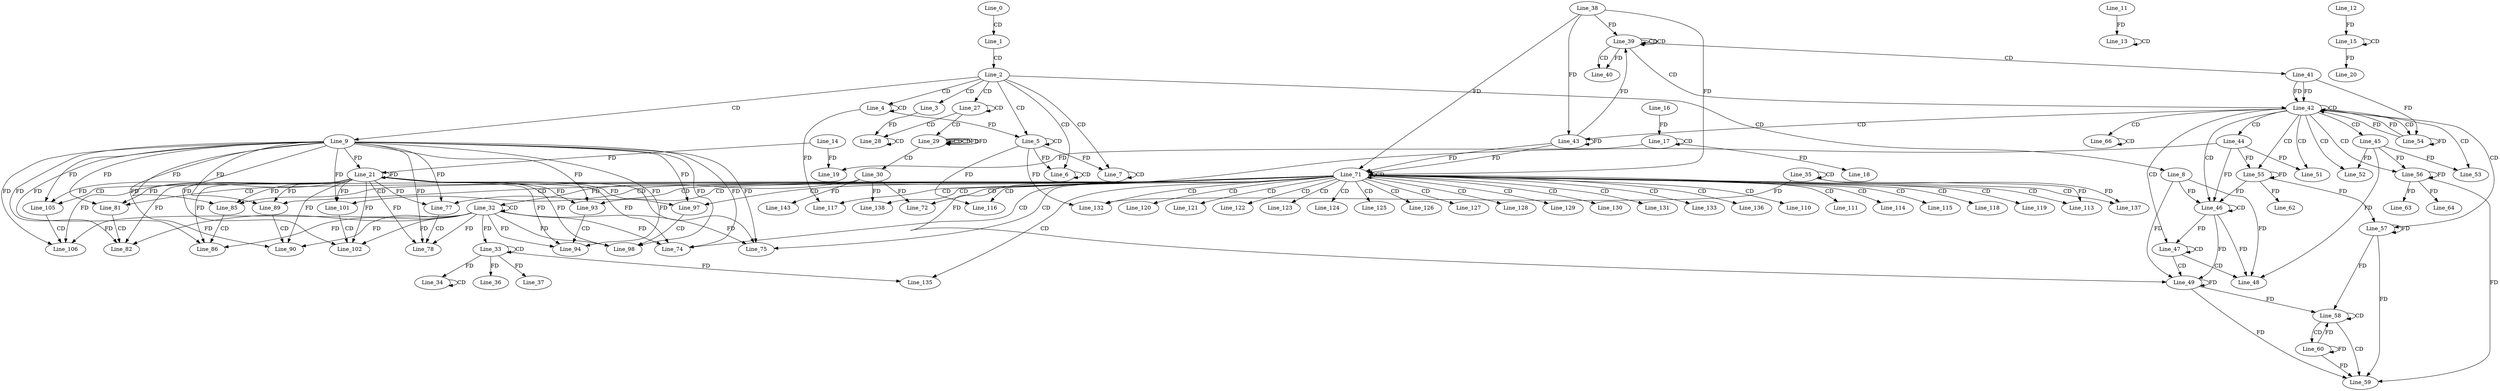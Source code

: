 digraph G {
  Line_0;
  Line_1;
  Line_2;
  Line_3;
  Line_4;
  Line_4;
  Line_5;
  Line_5;
  Line_5;
  Line_6;
  Line_6;
  Line_7;
  Line_7;
  Line_8;
  Line_9;
  Line_13;
  Line_13;
  Line_11;
  Line_15;
  Line_15;
  Line_12;
  Line_17;
  Line_17;
  Line_16;
  Line_18;
  Line_19;
  Line_14;
  Line_20;
  Line_21;
  Line_21;
  Line_27;
  Line_28;
  Line_28;
  Line_29;
  Line_29;
  Line_29;
  Line_29;
  Line_30;
  Line_32;
  Line_32;
  Line_33;
  Line_33;
  Line_34;
  Line_34;
  Line_34;
  Line_35;
  Line_35;
  Line_36;
  Line_37;
  Line_38;
  Line_39;
  Line_39;
  Line_39;
  Line_39;
  Line_40;
  Line_40;
  Line_41;
  Line_42;
  Line_42;
  Line_43;
  Line_44;
  Line_45;
  Line_46;
  Line_46;
  Line_47;
  Line_48;
  Line_49;
  Line_49;
  Line_51;
  Line_52;
  Line_53;
  Line_54;
  Line_55;
  Line_56;
  Line_57;
  Line_57;
  Line_58;
  Line_59;
  Line_60;
  Line_60;
  Line_62;
  Line_63;
  Line_64;
  Line_66;
  Line_66;
  Line_71;
  Line_71;
  Line_72;
  Line_72;
  Line_74;
  Line_74;
  Line_74;
  Line_75;
  Line_75;
  Line_75;
  Line_77;
  Line_77;
  Line_78;
  Line_78;
  Line_78;
  Line_81;
  Line_81;
  Line_82;
  Line_82;
  Line_82;
  Line_85;
  Line_85;
  Line_86;
  Line_86;
  Line_86;
  Line_89;
  Line_89;
  Line_90;
  Line_90;
  Line_90;
  Line_93;
  Line_93;
  Line_94;
  Line_94;
  Line_94;
  Line_97;
  Line_97;
  Line_98;
  Line_98;
  Line_98;
  Line_101;
  Line_101;
  Line_102;
  Line_102;
  Line_102;
  Line_105;
  Line_105;
  Line_106;
  Line_106;
  Line_106;
  Line_110;
  Line_111;
  Line_113;
  Line_114;
  Line_115;
  Line_116;
  Line_117;
  Line_118;
  Line_119;
  Line_120;
  Line_121;
  Line_122;
  Line_123;
  Line_124;
  Line_125;
  Line_126;
  Line_127;
  Line_128;
  Line_129;
  Line_130;
  Line_131;
  Line_132;
  Line_133;
  Line_135;
  Line_135;
  Line_136;
  Line_137;
  Line_138;
  Line_143;
  Line_143;
  Line_39;
  Line_0 -> Line_1 [ label="CD" ];
  Line_1 -> Line_2 [ label="CD" ];
  Line_2 -> Line_3 [ label="CD" ];
  Line_2 -> Line_4 [ label="CD" ];
  Line_4 -> Line_4 [ label="CD" ];
  Line_2 -> Line_5 [ label="CD" ];
  Line_5 -> Line_5 [ label="CD" ];
  Line_4 -> Line_5 [ label="FD" ];
  Line_2 -> Line_6 [ label="CD" ];
  Line_6 -> Line_6 [ label="CD" ];
  Line_5 -> Line_6 [ label="FD" ];
  Line_2 -> Line_7 [ label="CD" ];
  Line_7 -> Line_7 [ label="CD" ];
  Line_5 -> Line_7 [ label="FD" ];
  Line_2 -> Line_8 [ label="CD" ];
  Line_2 -> Line_9 [ label="CD" ];
  Line_13 -> Line_13 [ label="CD" ];
  Line_11 -> Line_13 [ label="FD" ];
  Line_15 -> Line_15 [ label="CD" ];
  Line_12 -> Line_15 [ label="FD" ];
  Line_17 -> Line_17 [ label="CD" ];
  Line_16 -> Line_17 [ label="FD" ];
  Line_17 -> Line_18 [ label="FD" ];
  Line_17 -> Line_19 [ label="FD" ];
  Line_14 -> Line_19 [ label="FD" ];
  Line_15 -> Line_20 [ label="FD" ];
  Line_9 -> Line_21 [ label="FD" ];
  Line_21 -> Line_21 [ label="FD" ];
  Line_14 -> Line_21 [ label="FD" ];
  Line_2 -> Line_27 [ label="CD" ];
  Line_27 -> Line_27 [ label="CD" ];
  Line_27 -> Line_28 [ label="CD" ];
  Line_28 -> Line_28 [ label="CD" ];
  Line_3 -> Line_28 [ label="FD" ];
  Line_27 -> Line_29 [ label="CD" ];
  Line_29 -> Line_29 [ label="CD" ];
  Line_29 -> Line_29 [ label="CD" ];
  Line_29 -> Line_29 [ label="FD" ];
  Line_29 -> Line_30 [ label="CD" ];
  Line_32 -> Line_32 [ label="CD" ];
  Line_30 -> Line_32 [ label="FD" ];
  Line_33 -> Line_33 [ label="CD" ];
  Line_32 -> Line_33 [ label="FD" ];
  Line_34 -> Line_34 [ label="CD" ];
  Line_33 -> Line_34 [ label="FD" ];
  Line_35 -> Line_35 [ label="CD" ];
  Line_33 -> Line_36 [ label="FD" ];
  Line_33 -> Line_37 [ label="FD" ];
  Line_38 -> Line_39 [ label="FD" ];
  Line_39 -> Line_39 [ label="CD" ];
  Line_39 -> Line_39 [ label="CD" ];
  Line_39 -> Line_40 [ label="CD" ];
  Line_39 -> Line_40 [ label="FD" ];
  Line_39 -> Line_41 [ label="CD" ];
  Line_39 -> Line_42 [ label="CD" ];
  Line_41 -> Line_42 [ label="FD" ];
  Line_42 -> Line_42 [ label="CD" ];
  Line_41 -> Line_42 [ label="FD" ];
  Line_42 -> Line_43 [ label="CD" ];
  Line_43 -> Line_43 [ label="FD" ];
  Line_38 -> Line_43 [ label="FD" ];
  Line_42 -> Line_44 [ label="CD" ];
  Line_42 -> Line_45 [ label="CD" ];
  Line_42 -> Line_46 [ label="CD" ];
  Line_46 -> Line_46 [ label="CD" ];
  Line_44 -> Line_46 [ label="FD" ];
  Line_8 -> Line_46 [ label="FD" ];
  Line_42 -> Line_47 [ label="CD" ];
  Line_47 -> Line_47 [ label="CD" ];
  Line_46 -> Line_47 [ label="FD" ];
  Line_47 -> Line_48 [ label="CD" ];
  Line_45 -> Line_48 [ label="FD" ];
  Line_8 -> Line_48 [ label="FD" ];
  Line_46 -> Line_48 [ label="FD" ];
  Line_47 -> Line_49 [ label="CD" ];
  Line_49 -> Line_49 [ label="FD" ];
  Line_46 -> Line_49 [ label="FD" ];
  Line_44 -> Line_49 [ label="FD" ];
  Line_8 -> Line_49 [ label="FD" ];
  Line_42 -> Line_51 [ label="CD" ];
  Line_44 -> Line_51 [ label="FD" ];
  Line_42 -> Line_52 [ label="CD" ];
  Line_45 -> Line_52 [ label="FD" ];
  Line_42 -> Line_53 [ label="CD" ];
  Line_45 -> Line_53 [ label="FD" ];
  Line_42 -> Line_54 [ label="CD" ];
  Line_41 -> Line_54 [ label="FD" ];
  Line_54 -> Line_54 [ label="FD" ];
  Line_42 -> Line_55 [ label="CD" ];
  Line_44 -> Line_55 [ label="FD" ];
  Line_55 -> Line_55 [ label="FD" ];
  Line_42 -> Line_56 [ label="CD" ];
  Line_45 -> Line_56 [ label="FD" ];
  Line_56 -> Line_56 [ label="FD" ];
  Line_42 -> Line_57 [ label="CD" ];
  Line_57 -> Line_57 [ label="FD" ];
  Line_55 -> Line_57 [ label="FD" ];
  Line_58 -> Line_58 [ label="CD" ];
  Line_49 -> Line_58 [ label="FD" ];
  Line_57 -> Line_58 [ label="FD" ];
  Line_58 -> Line_59 [ label="CD" ];
  Line_56 -> Line_59 [ label="FD" ];
  Line_49 -> Line_59 [ label="FD" ];
  Line_57 -> Line_59 [ label="FD" ];
  Line_58 -> Line_60 [ label="CD" ];
  Line_60 -> Line_60 [ label="FD" ];
  Line_55 -> Line_62 [ label="FD" ];
  Line_56 -> Line_63 [ label="FD" ];
  Line_56 -> Line_64 [ label="FD" ];
  Line_42 -> Line_66 [ label="CD" ];
  Line_66 -> Line_66 [ label="CD" ];
  Line_43 -> Line_71 [ label="FD" ];
  Line_38 -> Line_71 [ label="FD" ];
  Line_71 -> Line_71 [ label="CD" ];
  Line_43 -> Line_71 [ label="FD" ];
  Line_38 -> Line_71 [ label="FD" ];
  Line_71 -> Line_72 [ label="CD" ];
  Line_30 -> Line_72 [ label="FD" ];
  Line_71 -> Line_74 [ label="CD" ];
  Line_9 -> Line_74 [ label="FD" ];
  Line_21 -> Line_74 [ label="FD" ];
  Line_32 -> Line_74 [ label="FD" ];
  Line_71 -> Line_75 [ label="CD" ];
  Line_9 -> Line_75 [ label="FD" ];
  Line_21 -> Line_75 [ label="FD" ];
  Line_32 -> Line_75 [ label="FD" ];
  Line_71 -> Line_77 [ label="CD" ];
  Line_9 -> Line_77 [ label="FD" ];
  Line_21 -> Line_77 [ label="FD" ];
  Line_77 -> Line_78 [ label="CD" ];
  Line_9 -> Line_78 [ label="FD" ];
  Line_21 -> Line_78 [ label="FD" ];
  Line_32 -> Line_78 [ label="FD" ];
  Line_71 -> Line_81 [ label="CD" ];
  Line_9 -> Line_81 [ label="FD" ];
  Line_21 -> Line_81 [ label="FD" ];
  Line_81 -> Line_82 [ label="CD" ];
  Line_9 -> Line_82 [ label="FD" ];
  Line_21 -> Line_82 [ label="FD" ];
  Line_32 -> Line_82 [ label="FD" ];
  Line_71 -> Line_85 [ label="CD" ];
  Line_9 -> Line_85 [ label="FD" ];
  Line_21 -> Line_85 [ label="FD" ];
  Line_85 -> Line_86 [ label="CD" ];
  Line_9 -> Line_86 [ label="FD" ];
  Line_21 -> Line_86 [ label="FD" ];
  Line_32 -> Line_86 [ label="FD" ];
  Line_71 -> Line_89 [ label="CD" ];
  Line_9 -> Line_89 [ label="FD" ];
  Line_21 -> Line_89 [ label="FD" ];
  Line_89 -> Line_90 [ label="CD" ];
  Line_9 -> Line_90 [ label="FD" ];
  Line_21 -> Line_90 [ label="FD" ];
  Line_32 -> Line_90 [ label="FD" ];
  Line_71 -> Line_93 [ label="CD" ];
  Line_9 -> Line_93 [ label="FD" ];
  Line_21 -> Line_93 [ label="FD" ];
  Line_93 -> Line_94 [ label="CD" ];
  Line_9 -> Line_94 [ label="FD" ];
  Line_21 -> Line_94 [ label="FD" ];
  Line_32 -> Line_94 [ label="FD" ];
  Line_71 -> Line_97 [ label="CD" ];
  Line_9 -> Line_97 [ label="FD" ];
  Line_21 -> Line_97 [ label="FD" ];
  Line_97 -> Line_98 [ label="CD" ];
  Line_9 -> Line_98 [ label="FD" ];
  Line_21 -> Line_98 [ label="FD" ];
  Line_32 -> Line_98 [ label="FD" ];
  Line_71 -> Line_101 [ label="CD" ];
  Line_9 -> Line_101 [ label="FD" ];
  Line_21 -> Line_101 [ label="FD" ];
  Line_101 -> Line_102 [ label="CD" ];
  Line_9 -> Line_102 [ label="FD" ];
  Line_21 -> Line_102 [ label="FD" ];
  Line_32 -> Line_102 [ label="FD" ];
  Line_71 -> Line_105 [ label="CD" ];
  Line_9 -> Line_105 [ label="FD" ];
  Line_21 -> Line_105 [ label="FD" ];
  Line_105 -> Line_106 [ label="CD" ];
  Line_9 -> Line_106 [ label="FD" ];
  Line_21 -> Line_106 [ label="FD" ];
  Line_32 -> Line_106 [ label="FD" ];
  Line_71 -> Line_110 [ label="CD" ];
  Line_71 -> Line_111 [ label="CD" ];
  Line_71 -> Line_113 [ label="CD" ];
  Line_35 -> Line_113 [ label="FD" ];
  Line_71 -> Line_114 [ label="CD" ];
  Line_71 -> Line_115 [ label="CD" ];
  Line_71 -> Line_116 [ label="CD" ];
  Line_5 -> Line_116 [ label="FD" ];
  Line_71 -> Line_117 [ label="CD" ];
  Line_4 -> Line_117 [ label="FD" ];
  Line_71 -> Line_118 [ label="CD" ];
  Line_71 -> Line_119 [ label="CD" ];
  Line_71 -> Line_120 [ label="CD" ];
  Line_71 -> Line_121 [ label="CD" ];
  Line_71 -> Line_122 [ label="CD" ];
  Line_71 -> Line_123 [ label="CD" ];
  Line_71 -> Line_124 [ label="CD" ];
  Line_71 -> Line_125 [ label="CD" ];
  Line_71 -> Line_126 [ label="CD" ];
  Line_71 -> Line_127 [ label="CD" ];
  Line_71 -> Line_128 [ label="CD" ];
  Line_71 -> Line_129 [ label="CD" ];
  Line_71 -> Line_130 [ label="CD" ];
  Line_71 -> Line_131 [ label="CD" ];
  Line_71 -> Line_132 [ label="CD" ];
  Line_35 -> Line_132 [ label="FD" ];
  Line_5 -> Line_132 [ label="FD" ];
  Line_71 -> Line_133 [ label="CD" ];
  Line_71 -> Line_135 [ label="CD" ];
  Line_33 -> Line_135 [ label="FD" ];
  Line_71 -> Line_136 [ label="CD" ];
  Line_71 -> Line_137 [ label="CD" ];
  Line_35 -> Line_137 [ label="FD" ];
  Line_71 -> Line_138 [ label="CD" ];
  Line_30 -> Line_138 [ label="FD" ];
  Line_30 -> Line_143 [ label="FD" ];
  Line_29 -> Line_29 [ label="FD" ];
  Line_43 -> Line_39 [ label="FD" ];
  Line_54 -> Line_42 [ label="FD" ];
  Line_54 -> Line_42 [ label="FD" ];
  Line_55 -> Line_46 [ label="FD" ];
  Line_60 -> Line_58 [ label="FD" ];
  Line_60 -> Line_59 [ label="FD" ];
}
